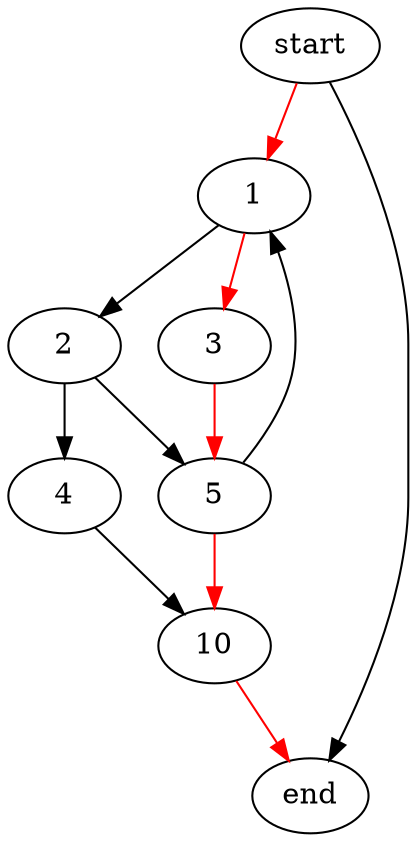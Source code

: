 digraph myGraph {
	1 -> 2
	1 -> 3 [color = red]
	2 -> 4
	2 -> 5
	3 -> 5 [color = red]
	4 -> 10
	5 -> 10 [color = red]
	5 -> 1
	start -> end
	start -> 1 [color = red]
	10 -> end [color = red]
}
